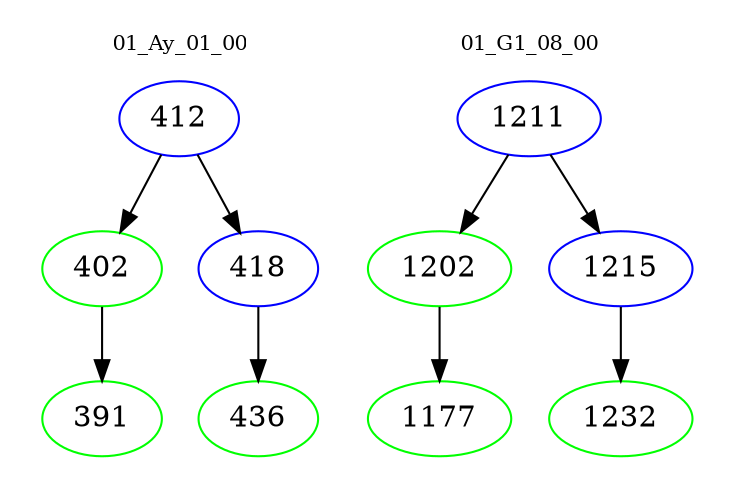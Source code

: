 digraph{
subgraph cluster_0 {
color = white
label = "01_Ay_01_00";
fontsize=10;
T0_412 [label="412", color="blue"]
T0_412 -> T0_402 [color="black"]
T0_402 [label="402", color="green"]
T0_402 -> T0_391 [color="black"]
T0_391 [label="391", color="green"]
T0_412 -> T0_418 [color="black"]
T0_418 [label="418", color="blue"]
T0_418 -> T0_436 [color="black"]
T0_436 [label="436", color="green"]
}
subgraph cluster_1 {
color = white
label = "01_G1_08_00";
fontsize=10;
T1_1211 [label="1211", color="blue"]
T1_1211 -> T1_1202 [color="black"]
T1_1202 [label="1202", color="green"]
T1_1202 -> T1_1177 [color="black"]
T1_1177 [label="1177", color="green"]
T1_1211 -> T1_1215 [color="black"]
T1_1215 [label="1215", color="blue"]
T1_1215 -> T1_1232 [color="black"]
T1_1232 [label="1232", color="green"]
}
}
